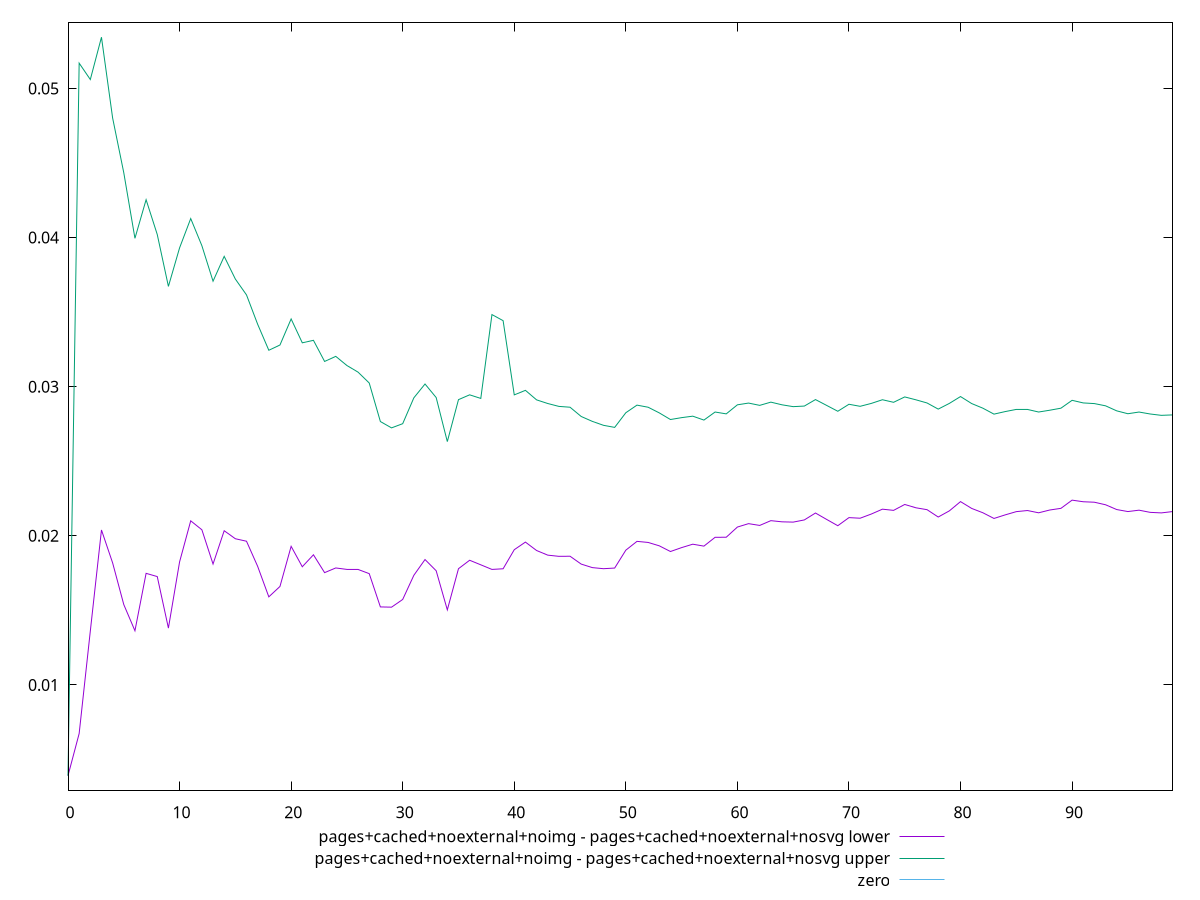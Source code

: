 reset

$pagesCachedNoexternalNoimgPagesCachedNoexternalNosvgLower <<EOF
0 0.003917671439496173
1 0.0067410578378856514
2 0.013613569800258359
3 0.02039261108555896
4 0.018184511137929342
5 0.015389221622760964
6 0.013632732302409132
7 0.01748462845312731
8 0.01726796475366266
9 0.013812995206263477
10 0.0182483064110157
11 0.021006895730559985
12 0.02040481813978786
13 0.018108134982206224
14 0.02034180080032317
15 0.01980460747549925
16 0.019638096890306055
17 0.017952268786041472
18 0.015907438062677068
19 0.01660687401999121
20 0.01929541204137804
21 0.017926839655712155
22 0.018728521429073195
23 0.01753137066019888
24 0.017845828932108638
25 0.01774816288094254
26 0.01774552080507905
27 0.017463882737769526
28 0.015232624159351978
29 0.015215913688359627
30 0.015734039954277766
31 0.01735346226791621
32 0.018410331256362822
33 0.017658522310800083
34 0.015034136787973593
35 0.017795060628612244
36 0.01836173776485586
37 0.018055942112458763
38 0.017747661252601882
39 0.01779036514012372
40 0.019069253807110793
41 0.01957972397080171
42 0.019015755206998147
43 0.018705251412117777
44 0.01862474876141351
45 0.018631567975322012
46 0.018104759524976706
47 0.017868328759350426
48 0.01779602379055166
49 0.01783898420004016
50 0.019038451755351658
51 0.019628548508202413
52 0.01955614657495875
53 0.01932930818555913
54 0.01894811678738956
55 0.01920972508495452
56 0.019438984075434276
57 0.01930968266575326
58 0.019900357090266867
59 0.01990617693768127
60 0.02058851375645326
61 0.02081708608439519
62 0.020697247141187425
63 0.021017701039321
64 0.020939129757221314
65 0.020919748412444455
66 0.02106578355749428
67 0.021529263152288588
68 0.02109992517869913
69 0.02067824020242608
70 0.021221525247207974
71 0.021181008329317935
72 0.021460648230769007
73 0.021787608494863896
74 0.021707678231384458
75 0.02210351221259359
76 0.021880765614469524
77 0.02175389544937745
78 0.02126100550195269
79 0.02167441517339505
80 0.022295286407017712
81 0.02183732875474713
82 0.021547897792913932
83 0.02116538442377845
84 0.02140444318000637
85 0.021622394477181114
86 0.021696843089235793
87 0.021544072350972783
88 0.021731945940609423
89 0.02184314728203923
90 0.02239343126728106
91 0.02228586196285275
92 0.02225388859879572
93 0.02208295520444646
94 0.02176235124982956
95 0.02162766376653254
96 0.021720467651615682
97 0.021574031224176414
98 0.021537940712350344
99 0.021626308496523586
EOF

$pagesCachedNoexternalNoimgPagesCachedNoexternalNosvgUpper <<EOF
0 0.003917671439496173
1 0.051699741116128455
2 0.05060056594493383
3 0.053438935773111144
4 0.048020999497522206
5 0.04434736431273517
6 0.03995252246263059
7 0.04254176474131783
8 0.040208250162110826
9 0.03672757285487957
10 0.03930851396944425
11 0.04127727945545061
12 0.039456611339351
13 0.03707604873423307
14 0.03874265224672218
15 0.037219476762110265
16 0.036155514280284726
17 0.03418785403794536
18 0.032445057541207925
19 0.03279832102189735
20 0.0345453689508796
21 0.03294389834563119
22 0.03311189178583542
23 0.031694059541678206
24 0.032036147584480576
25 0.03142076211207352
26 0.0309760281581847
27 0.03024785595988158
28 0.027664265004342298
29 0.027239634841403227
30 0.027520218666681008
31 0.029254970362087594
32 0.030181872890990613
33 0.029274821710542333
34 0.02631863260990254
35 0.02913257486759158
36 0.02945587180258444
37 0.02921510070600985
38 0.034837982188257705
39 0.03442947261795476
40 0.029453448810795462
41 0.02975659316271223
42 0.029118513397906515
43 0.028874027488525286
44 0.028680161831292187
45 0.028624913090178276
46 0.02800391899523868
47 0.02767454238914977
48 0.027411129120003444
49 0.02727255839395947
50 0.02825490742292616
51 0.028765335573309937
52 0.02862410351348687
53 0.028243751024058388
54 0.02779955969007236
55 0.027925984113704984
56 0.028025051496220185
57 0.02776258897980701
58 0.028302441702389675
59 0.028178831812645348
60 0.028785645287548293
61 0.028903218316903408
62 0.02874946118951366
63 0.028965855205826386
64 0.028786601516997884
65 0.02866356193649558
66 0.028702335332027314
67 0.029137145304786564
68 0.02874615683041798
69 0.0283534290671817
70 0.028822623582230998
71 0.028685923108021955
72 0.028879782022125468
73 0.029126438953513013
74 0.028954848468059364
75 0.029315189724830337
76 0.02912231557460163
77 0.028909501911927423
78 0.028498422872279282
79 0.028881133216973748
80 0.029340750489852085
81 0.02887022817671832
82 0.02856105052611852
83 0.0281614970741846
84 0.028332093894407242
85 0.028478014126561316
86 0.02847648315007202
87 0.028303045364111983
88 0.028423542025454305
89 0.02856003047519479
90 0.02908740456683172
91 0.028912789361737367
92 0.028868698905627502
93 0.028719034116245892
94 0.02838135515440271
95 0.02818807934366389
96 0.028301595219932963
97 0.028170762800068617
98 0.02808006807544875
99 0.02810899151923407
EOF

set key outside below
set xrange [0:99]
set yrange [0.002917671439496173:0.054438935773111145]
set trange [0.002917671439496173:0.054438935773111145]
set terminal svg size 640, 520 enhanced background rgb 'white'
set output "reprap/meta/scoreEstimate/diff/8_sub_7.svg"

plot $pagesCachedNoexternalNoimgPagesCachedNoexternalNosvgLower title "pages+cached+noexternal+noimg - pages+cached+noexternal+nosvg lower" with line, \
     $pagesCachedNoexternalNoimgPagesCachedNoexternalNosvgUpper title "pages+cached+noexternal+noimg - pages+cached+noexternal+nosvg upper" with line, \
     0 title "zero"

reset
